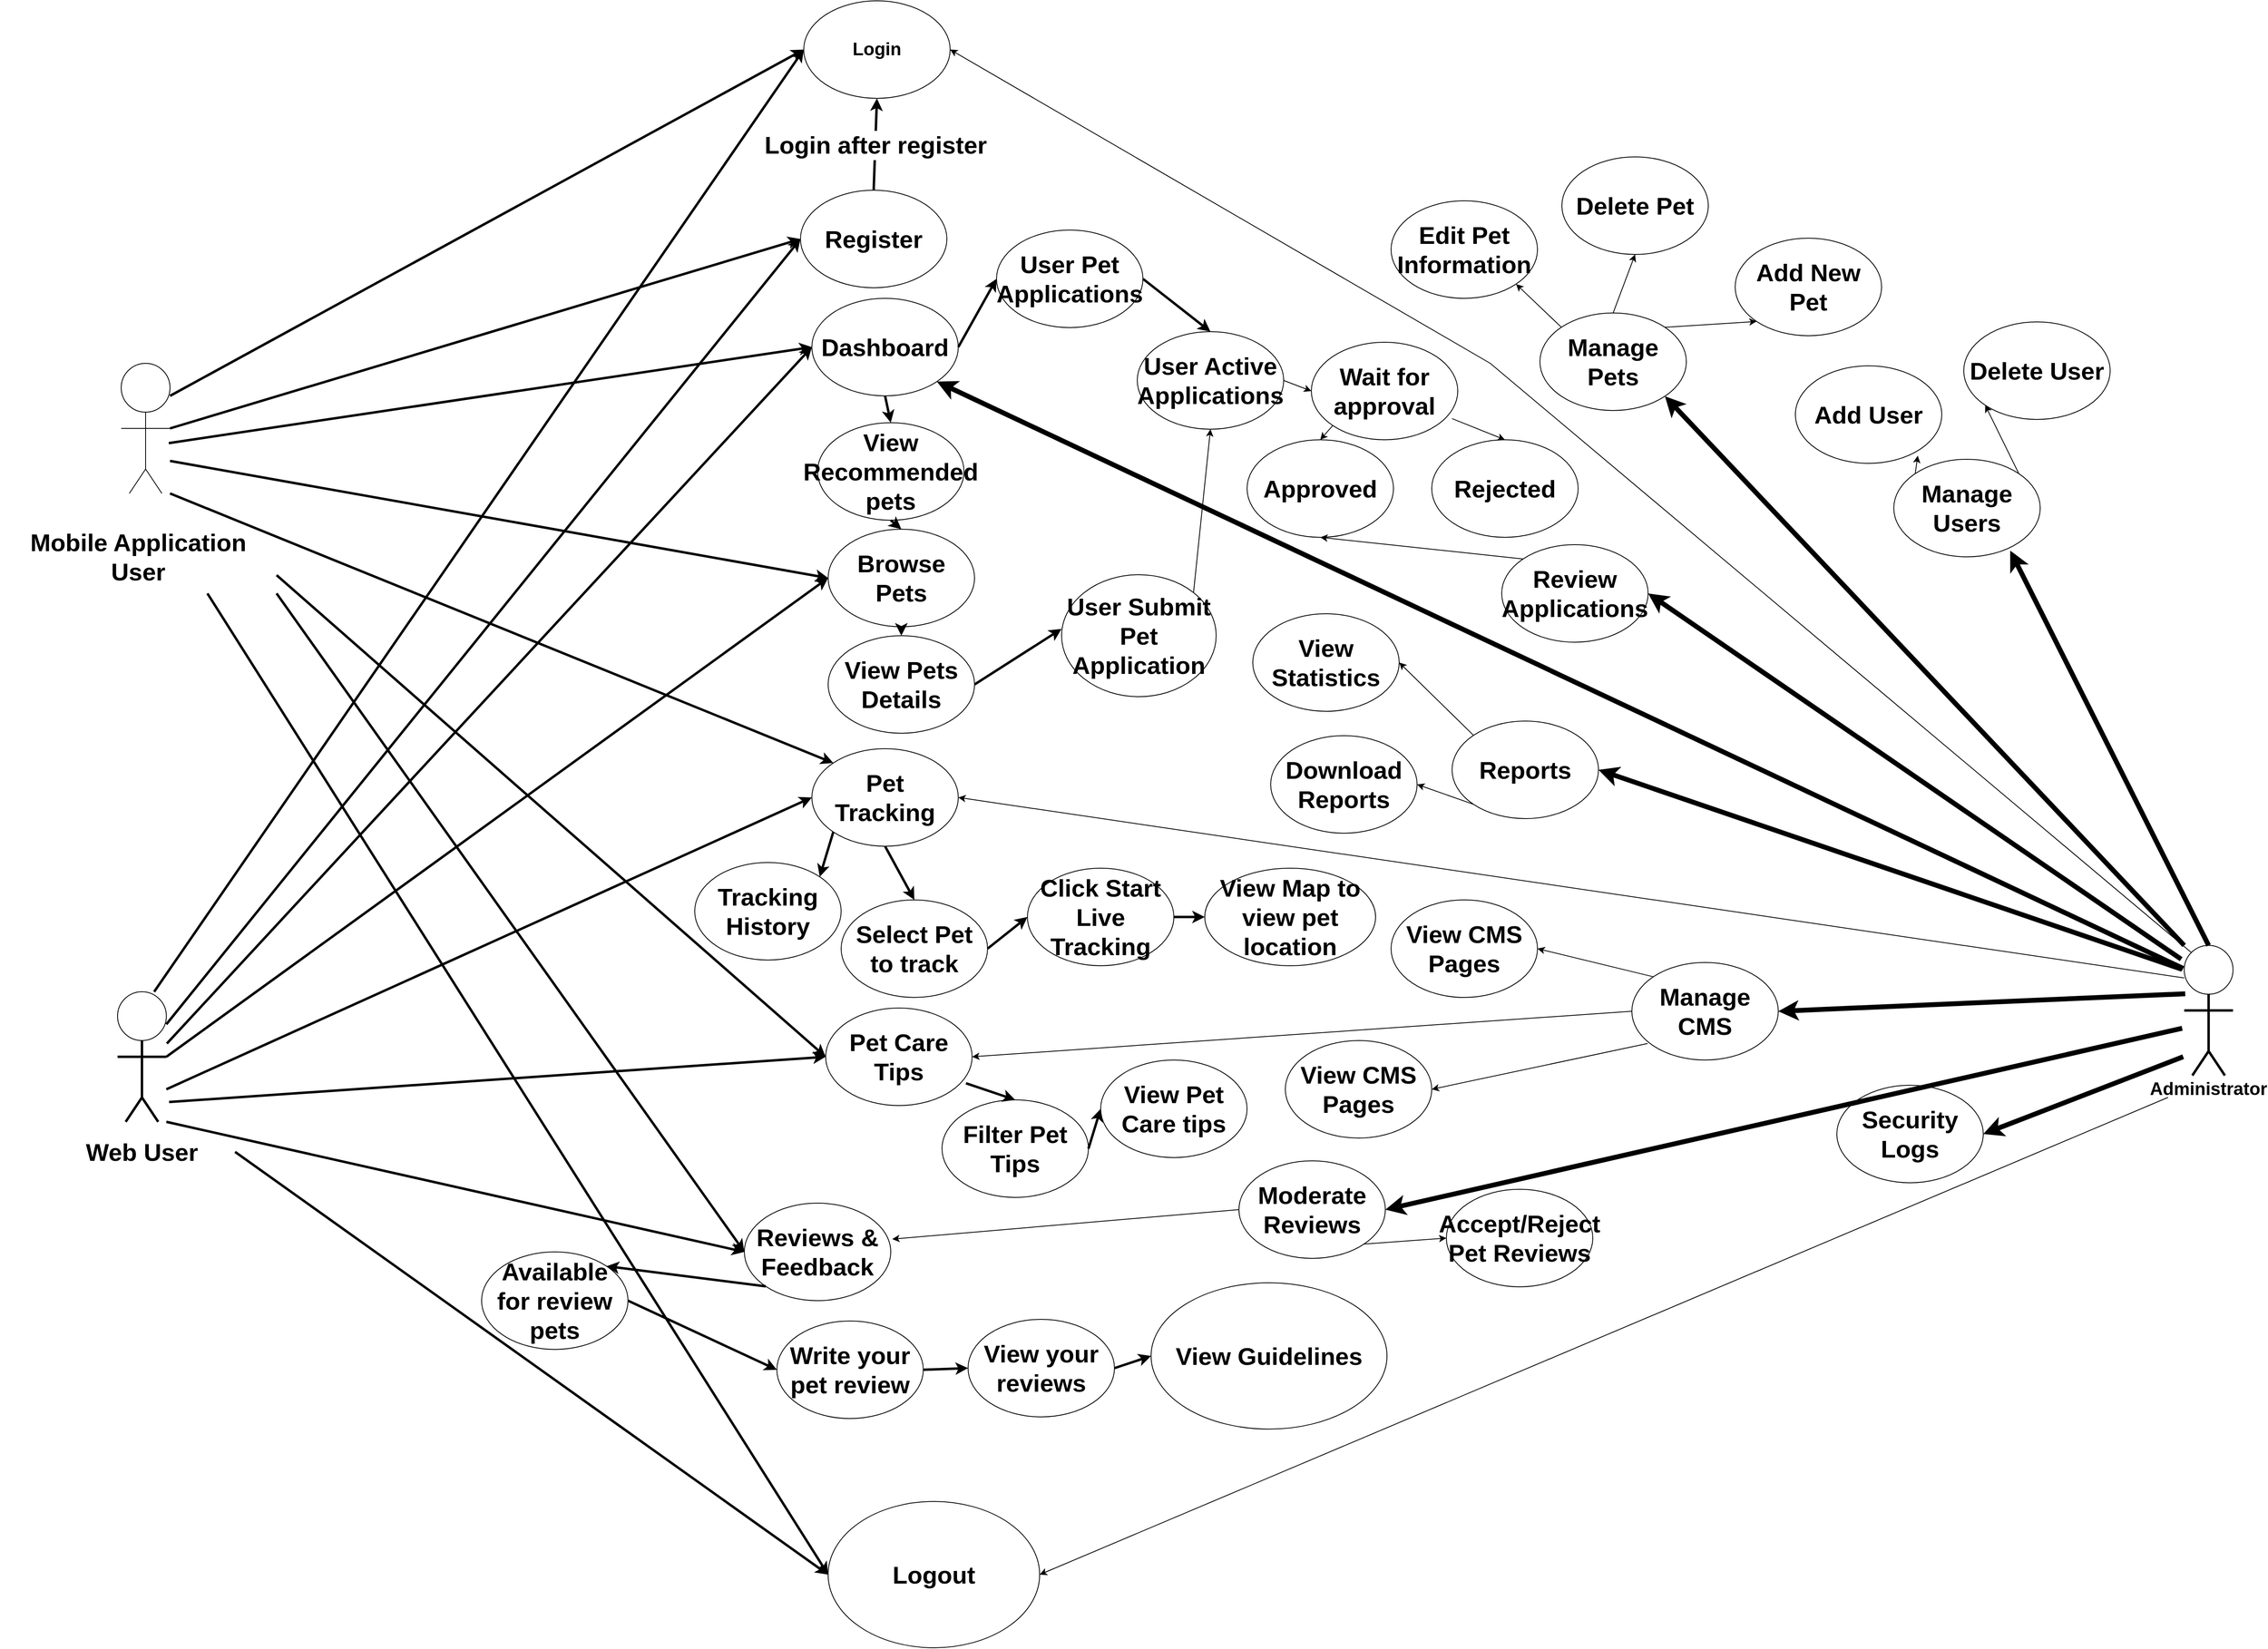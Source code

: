 <mxfile version="27.1.1">
  <diagram name="Page-1" id="dl74-cCw4bhNSkX1bsi5">
    <mxGraphModel dx="4749" dy="3057" grid="0" gridSize="10" guides="1" tooltips="1" connect="1" arrows="1" fold="1" page="0" pageScale="1" pageWidth="850" pageHeight="1100" background="light-dark(#FFFFFF,#000000)" math="0" shadow="0">
      <root>
        <mxCell id="0" />
        <mxCell id="1" parent="0" />
        <mxCell id="aArPFsjuYElb7sbuWnyS-1" value="&lt;span&gt;&lt;font style=&quot;font-size: 22px;&quot;&gt;Login&lt;/font&gt;&lt;/span&gt;" style="ellipse;whiteSpace=wrap;html=1;fontStyle=1;fontSize=22;" parent="1" vertex="1">
          <mxGeometry x="433" y="-669" width="180" height="120" as="geometry" />
        </mxCell>
        <mxCell id="aArPFsjuYElb7sbuWnyS-8" value="&lt;span&gt;&lt;font&gt;Register&lt;/font&gt;&lt;/span&gt;" style="ellipse;whiteSpace=wrap;html=1;fontStyle=1;fontSize=30;" parent="1" vertex="1">
          <mxGeometry x="429" y="-436" width="180" height="120" as="geometry" />
        </mxCell>
        <mxCell id="aArPFsjuYElb7sbuWnyS-9" value="" style="group;movable=1;resizable=1;rotatable=1;deletable=1;editable=1;locked=0;connectable=1;fontSize=30;fontStyle=1" parent="1" vertex="1" connectable="0">
          <mxGeometry x="-406" y="-223" width="60" height="160" as="geometry" />
        </mxCell>
        <mxCell id="aArPFsjuYElb7sbuWnyS-2" value="" style="ellipse;whiteSpace=wrap;html=1;aspect=fixed;fontSize=30;fontStyle=1" parent="aArPFsjuYElb7sbuWnyS-9" vertex="1">
          <mxGeometry width="60" height="60" as="geometry" />
        </mxCell>
        <mxCell id="aArPFsjuYElb7sbuWnyS-3" value="" style="endArrow=none;html=1;rounded=0;entryX=0.5;entryY=1;entryDx=0;entryDy=0;fontSize=30;fontStyle=1" parent="aArPFsjuYElb7sbuWnyS-9" target="aArPFsjuYElb7sbuWnyS-2" edge="1">
          <mxGeometry width="50" height="50" relative="1" as="geometry">
            <mxPoint x="30" y="130" as="sourcePoint" />
            <mxPoint x="90" y="110" as="targetPoint" />
          </mxGeometry>
        </mxCell>
        <mxCell id="aArPFsjuYElb7sbuWnyS-4" value="" style="endArrow=none;html=1;rounded=0;fontSize=30;fontStyle=1" parent="aArPFsjuYElb7sbuWnyS-9" edge="1">
          <mxGeometry width="50" height="50" relative="1" as="geometry">
            <mxPoint y="80" as="sourcePoint" />
            <mxPoint x="60" y="80" as="targetPoint" />
            <Array as="points">
              <mxPoint x="30" y="80" />
            </Array>
          </mxGeometry>
        </mxCell>
        <mxCell id="aArPFsjuYElb7sbuWnyS-5" value="" style="endArrow=none;html=1;rounded=0;fontSize=30;fontStyle=1" parent="aArPFsjuYElb7sbuWnyS-9" edge="1">
          <mxGeometry width="50" height="50" relative="1" as="geometry">
            <mxPoint x="10" y="160" as="sourcePoint" />
            <mxPoint x="50" y="160" as="targetPoint" />
            <Array as="points">
              <mxPoint x="30" y="130" />
            </Array>
          </mxGeometry>
        </mxCell>
        <mxCell id="aArPFsjuYElb7sbuWnyS-10" value="" style="endArrow=classic;html=1;rounded=0;entryX=0;entryY=0.5;entryDx=0;entryDy=0;strokeWidth=3;exitX=1;exitY=0.25;exitDx=0;exitDy=0;fontSize=30;fontStyle=1" parent="1" source="aArPFsjuYElb7sbuWnyS-9" target="aArPFsjuYElb7sbuWnyS-1" edge="1">
          <mxGeometry width="50" height="50" relative="1" as="geometry">
            <mxPoint x="-340" y="-50" as="sourcePoint" />
            <mxPoint x="-200" y="50" as="targetPoint" />
          </mxGeometry>
        </mxCell>
        <mxCell id="aArPFsjuYElb7sbuWnyS-11" value="" style="endArrow=classic;html=1;rounded=0;entryX=0;entryY=0.5;entryDx=0;entryDy=0;strokeWidth=3;exitX=1;exitY=0.5;exitDx=0;exitDy=0;fontSize=30;fontStyle=1" parent="1" source="aArPFsjuYElb7sbuWnyS-9" target="aArPFsjuYElb7sbuWnyS-8" edge="1">
          <mxGeometry width="50" height="50" relative="1" as="geometry">
            <mxPoint x="-330" y="-20" as="sourcePoint" />
            <mxPoint x="440" y="110" as="targetPoint" />
          </mxGeometry>
        </mxCell>
        <mxCell id="aArPFsjuYElb7sbuWnyS-12" value="&lt;span&gt;&lt;font&gt;Mobile Application User&lt;/font&gt;&lt;/span&gt;" style="text;strokeColor=none;align=center;fillColor=none;html=1;verticalAlign=middle;whiteSpace=wrap;rounded=0;fontStyle=1;fontSize=30;" parent="1" vertex="1">
          <mxGeometry x="-555" y="-30" width="340" height="90" as="geometry" />
        </mxCell>
        <mxCell id="aArPFsjuYElb7sbuWnyS-13" value="" style="endArrow=classic;html=1;rounded=0;entryX=0.5;entryY=1;entryDx=0;entryDy=0;exitX=0.5;exitY=0;exitDx=0;exitDy=0;strokeWidth=3;fontSize=30;fontStyle=1" parent="1" source="aArPFsjuYElb7sbuWnyS-8" target="aArPFsjuYElb7sbuWnyS-1" edge="1">
          <mxGeometry relative="1" as="geometry">
            <mxPoint x="350" y="-210" as="sourcePoint" />
            <mxPoint x="440" y="-50" as="targetPoint" />
          </mxGeometry>
        </mxCell>
        <mxCell id="aArPFsjuYElb7sbuWnyS-14" value="&lt;font&gt;Login after register&lt;/font&gt;" style="edgeLabel;resizable=0;html=1;;align=center;verticalAlign=middle;fontSize=30;fontStyle=1" parent="aArPFsjuYElb7sbuWnyS-13" connectable="0" vertex="1">
          <mxGeometry relative="1" as="geometry" />
        </mxCell>
        <mxCell id="aArPFsjuYElb7sbuWnyS-15" value="&lt;span&gt;&lt;font&gt;Dashboard&lt;/font&gt;&lt;/span&gt;" style="ellipse;whiteSpace=wrap;html=1;fontStyle=1;fontSize=30;" parent="1" vertex="1">
          <mxGeometry x="443" y="-303" width="180" height="120" as="geometry" />
        </mxCell>
        <mxCell id="aArPFsjuYElb7sbuWnyS-16" value="" style="endArrow=classic;html=1;rounded=0;entryX=0;entryY=0.5;entryDx=0;entryDy=0;strokeWidth=3;exitX=0.975;exitY=0.613;exitDx=0;exitDy=0;exitPerimeter=0;fontSize=30;fontStyle=1" parent="1" source="aArPFsjuYElb7sbuWnyS-9" target="aArPFsjuYElb7sbuWnyS-15" edge="1">
          <mxGeometry width="50" height="50" relative="1" as="geometry">
            <mxPoint x="-320" y="20" as="sourcePoint" />
            <mxPoint x="600" y="-10" as="targetPoint" />
          </mxGeometry>
        </mxCell>
        <mxCell id="aArPFsjuYElb7sbuWnyS-25" value="&lt;span&gt;&lt;font&gt;User Pet Applications&lt;/font&gt;&lt;/span&gt;" style="ellipse;whiteSpace=wrap;html=1;fontStyle=1;fontSize=30;" parent="1" vertex="1">
          <mxGeometry x="670" y="-387" width="180" height="120" as="geometry" />
        </mxCell>
        <mxCell id="aArPFsjuYElb7sbuWnyS-26" value="" style="endArrow=classic;html=1;rounded=0;entryX=0;entryY=0.5;entryDx=0;entryDy=0;exitX=1;exitY=0.5;exitDx=0;exitDy=0;strokeWidth=3;fontSize=30;fontStyle=1" parent="1" source="aArPFsjuYElb7sbuWnyS-15" target="aArPFsjuYElb7sbuWnyS-25" edge="1">
          <mxGeometry width="50" height="50" relative="1" as="geometry">
            <mxPoint x="460" y="280" as="sourcePoint" />
            <mxPoint x="1030" y="-80" as="targetPoint" />
          </mxGeometry>
        </mxCell>
        <mxCell id="aArPFsjuYElb7sbuWnyS-27" value="&lt;span&gt;&lt;font&gt;User Active Applications&lt;/font&gt;&lt;/span&gt;" style="ellipse;whiteSpace=wrap;html=1;fontStyle=1;fontSize=30;" parent="1" vertex="1">
          <mxGeometry x="843" y="-262" width="180" height="120" as="geometry" />
        </mxCell>
        <mxCell id="aArPFsjuYElb7sbuWnyS-28" value="" style="endArrow=classic;html=1;rounded=0;exitX=1;exitY=0.5;exitDx=0;exitDy=0;entryX=0.5;entryY=0;entryDx=0;entryDy=0;strokeWidth=3;fontSize=30;fontStyle=1" parent="1" source="aArPFsjuYElb7sbuWnyS-25" target="aArPFsjuYElb7sbuWnyS-27" edge="1">
          <mxGeometry width="50" height="50" relative="1" as="geometry">
            <mxPoint x="730" y="-40" as="sourcePoint" />
            <mxPoint x="950" y="-110" as="targetPoint" />
          </mxGeometry>
        </mxCell>
        <mxCell id="aArPFsjuYElb7sbuWnyS-29" value="&lt;span&gt;&lt;font&gt;Wait for approval&lt;/font&gt;&lt;/span&gt;" style="ellipse;whiteSpace=wrap;html=1;fontStyle=1;fontSize=30;" parent="1" vertex="1">
          <mxGeometry x="1057" y="-249" width="180" height="120" as="geometry" />
        </mxCell>
        <mxCell id="aArPFsjuYElb7sbuWnyS-31" value="&lt;span&gt;&lt;font&gt;Rejected&lt;/font&gt;&lt;/span&gt;" style="ellipse;whiteSpace=wrap;html=1;fontStyle=1;fontSize=30;" parent="1" vertex="1">
          <mxGeometry x="1205" y="-129" width="180" height="120" as="geometry" />
        </mxCell>
        <mxCell id="aArPFsjuYElb7sbuWnyS-33" value="&lt;span&gt;&lt;font&gt;Approved&lt;/font&gt;&lt;/span&gt;" style="ellipse;whiteSpace=wrap;html=1;fontStyle=1;fontSize=30;" parent="1" vertex="1">
          <mxGeometry x="978" y="-129" width="180" height="120" as="geometry" />
        </mxCell>
        <mxCell id="aArPFsjuYElb7sbuWnyS-37" value="&lt;span&gt;&lt;font&gt;View Recommended pets&lt;/font&gt;&lt;/span&gt;" style="ellipse;whiteSpace=wrap;html=1;fontStyle=1;fontSize=30;" parent="1" vertex="1">
          <mxGeometry x="450" y="-150" width="180" height="120" as="geometry" />
        </mxCell>
        <mxCell id="aArPFsjuYElb7sbuWnyS-38" value="" style="endArrow=classic;html=1;rounded=0;entryX=0.5;entryY=0;entryDx=0;entryDy=0;exitX=0.5;exitY=1;exitDx=0;exitDy=0;strokeWidth=3;fontSize=30;fontStyle=1" parent="1" source="aArPFsjuYElb7sbuWnyS-15" target="aArPFsjuYElb7sbuWnyS-37" edge="1">
          <mxGeometry width="50" height="50" relative="1" as="geometry">
            <mxPoint x="720" y="-50" as="sourcePoint" />
            <mxPoint x="820" y="-50" as="targetPoint" />
          </mxGeometry>
        </mxCell>
        <mxCell id="aArPFsjuYElb7sbuWnyS-39" value="&lt;span&gt;&lt;font&gt;Browse Pets&lt;/font&gt;&lt;/span&gt;" style="ellipse;whiteSpace=wrap;html=1;fontStyle=1;fontSize=30;" parent="1" vertex="1">
          <mxGeometry x="463" y="-19" width="180" height="120" as="geometry" />
        </mxCell>
        <mxCell id="aArPFsjuYElb7sbuWnyS-40" value="" style="endArrow=classic;html=1;rounded=0;exitX=0.5;exitY=1;exitDx=0;exitDy=0;entryX=0.5;entryY=0;entryDx=0;entryDy=0;strokeWidth=3;fontSize=30;fontStyle=1" parent="1" source="aArPFsjuYElb7sbuWnyS-37" target="aArPFsjuYElb7sbuWnyS-39" edge="1">
          <mxGeometry width="50" height="50" relative="1" as="geometry">
            <mxPoint x="590" y="-80" as="sourcePoint" />
            <mxPoint x="740" y="80" as="targetPoint" />
          </mxGeometry>
        </mxCell>
        <mxCell id="aArPFsjuYElb7sbuWnyS-41" value="&lt;span&gt;&lt;font&gt;View Pets Details&lt;/font&gt;&lt;/span&gt;" style="ellipse;whiteSpace=wrap;html=1;fontStyle=1;fontSize=30;" parent="1" vertex="1">
          <mxGeometry x="463" y="112" width="180" height="120" as="geometry" />
        </mxCell>
        <mxCell id="aArPFsjuYElb7sbuWnyS-42" value="" style="endArrow=classic;html=1;rounded=0;exitX=0.5;exitY=1;exitDx=0;exitDy=0;entryX=0.5;entryY=0;entryDx=0;entryDy=0;strokeWidth=3;fontSize=30;fontStyle=1" parent="1" source="aArPFsjuYElb7sbuWnyS-39" target="aArPFsjuYElb7sbuWnyS-41" edge="1">
          <mxGeometry width="50" height="50" relative="1" as="geometry">
            <mxPoint x="560" y="80" as="sourcePoint" />
            <mxPoint x="560" y="160" as="targetPoint" />
          </mxGeometry>
        </mxCell>
        <mxCell id="aArPFsjuYElb7sbuWnyS-43" value="&lt;span&gt;&lt;font&gt;User Submit Pet Application&lt;/font&gt;&lt;/span&gt;" style="ellipse;whiteSpace=wrap;html=1;fontStyle=1;fontSize=30;" parent="1" vertex="1">
          <mxGeometry x="750" y="37" width="190" height="150" as="geometry" />
        </mxCell>
        <mxCell id="aArPFsjuYElb7sbuWnyS-44" value="" style="endArrow=classic;html=1;rounded=0;exitX=1;exitY=0.5;exitDx=0;exitDy=0;entryX=0;entryY=0.444;entryDx=0;entryDy=0;entryPerimeter=0;strokeWidth=3;fontSize=30;fontStyle=1" parent="1" source="aArPFsjuYElb7sbuWnyS-41" target="aArPFsjuYElb7sbuWnyS-43" edge="1">
          <mxGeometry width="50" height="50" relative="1" as="geometry">
            <mxPoint x="590" y="250" as="sourcePoint" />
            <mxPoint x="680" y="330" as="targetPoint" />
          </mxGeometry>
        </mxCell>
        <mxCell id="aArPFsjuYElb7sbuWnyS-46" value="&lt;span&gt;&lt;font&gt;Pet Tracking&lt;/font&gt;&lt;/span&gt;" style="ellipse;whiteSpace=wrap;html=1;fontStyle=1;fontSize=30;" parent="1" vertex="1">
          <mxGeometry x="443" y="251" width="180" height="120" as="geometry" />
        </mxCell>
        <mxCell id="aArPFsjuYElb7sbuWnyS-47" value="&lt;span&gt;&lt;font&gt;Select Pet to track&lt;/font&gt;&lt;/span&gt;" style="ellipse;whiteSpace=wrap;html=1;fontStyle=1;fontSize=30;" parent="1" vertex="1">
          <mxGeometry x="479" y="437" width="180" height="120" as="geometry" />
        </mxCell>
        <mxCell id="aArPFsjuYElb7sbuWnyS-48" value="&lt;span&gt;&lt;font&gt;Click Start Live Tracking&lt;/font&gt;&lt;/span&gt;" style="ellipse;whiteSpace=wrap;html=1;fontStyle=1;fontSize=30;" parent="1" vertex="1">
          <mxGeometry x="708" y="398" width="180" height="120" as="geometry" />
        </mxCell>
        <mxCell id="aArPFsjuYElb7sbuWnyS-49" value="&lt;span&gt;&lt;font&gt;View Map to view pet location&lt;/font&gt;&lt;/span&gt;" style="ellipse;whiteSpace=wrap;html=1;fontStyle=1;fontSize=30;" parent="1" vertex="1">
          <mxGeometry x="926" y="398" width="210" height="120" as="geometry" />
        </mxCell>
        <mxCell id="aArPFsjuYElb7sbuWnyS-50" value="&lt;span&gt;&lt;font&gt;Tracking History&lt;/font&gt;&lt;/span&gt;" style="ellipse;whiteSpace=wrap;html=1;fontStyle=1;fontSize=30;" parent="1" vertex="1">
          <mxGeometry x="299" y="391" width="180" height="120" as="geometry" />
        </mxCell>
        <mxCell id="aArPFsjuYElb7sbuWnyS-51" value="" style="endArrow=classic;html=1;rounded=0;exitX=0.5;exitY=1;exitDx=0;exitDy=0;entryX=0.5;entryY=0;entryDx=0;entryDy=0;strokeWidth=3;fontSize=30;fontStyle=1" parent="1" source="aArPFsjuYElb7sbuWnyS-46" target="aArPFsjuYElb7sbuWnyS-47" edge="1">
          <mxGeometry width="50" height="50" relative="1" as="geometry">
            <mxPoint x="640" y="176" as="sourcePoint" />
            <mxPoint x="708" y="170" as="targetPoint" />
          </mxGeometry>
        </mxCell>
        <mxCell id="aArPFsjuYElb7sbuWnyS-52" value="" style="endArrow=classic;html=1;rounded=0;exitX=1;exitY=0.5;exitDx=0;exitDy=0;entryX=0;entryY=0.5;entryDx=0;entryDy=0;strokeWidth=3;fontSize=30;fontStyle=1" parent="1" source="aArPFsjuYElb7sbuWnyS-47" target="aArPFsjuYElb7sbuWnyS-48" edge="1">
          <mxGeometry width="50" height="50" relative="1" as="geometry">
            <mxPoint x="630" y="300" as="sourcePoint" />
            <mxPoint x="690" y="300" as="targetPoint" />
          </mxGeometry>
        </mxCell>
        <mxCell id="aArPFsjuYElb7sbuWnyS-53" value="" style="endArrow=classic;html=1;rounded=0;exitX=1;exitY=0.5;exitDx=0;exitDy=0;entryX=0;entryY=0.5;entryDx=0;entryDy=0;strokeWidth=3;fontSize=30;fontStyle=1" parent="1" source="aArPFsjuYElb7sbuWnyS-48" target="aArPFsjuYElb7sbuWnyS-49" edge="1">
          <mxGeometry width="50" height="50" relative="1" as="geometry">
            <mxPoint x="830" y="320" as="sourcePoint" />
            <mxPoint x="880" y="320" as="targetPoint" />
          </mxGeometry>
        </mxCell>
        <mxCell id="aArPFsjuYElb7sbuWnyS-54" value="" style="endArrow=classic;html=1;rounded=0;exitX=0;exitY=1;exitDx=0;exitDy=0;entryX=1;entryY=0;entryDx=0;entryDy=0;strokeWidth=3;fontSize=30;fontStyle=1" parent="1" source="aArPFsjuYElb7sbuWnyS-46" target="aArPFsjuYElb7sbuWnyS-50" edge="1">
          <mxGeometry width="50" height="50" relative="1" as="geometry">
            <mxPoint x="610" y="290" as="sourcePoint" />
            <mxPoint x="670" y="290" as="targetPoint" />
          </mxGeometry>
        </mxCell>
        <mxCell id="aArPFsjuYElb7sbuWnyS-55" value="&lt;span&gt;&lt;font&gt;Pet Care Tips&lt;/font&gt;&lt;/span&gt;" style="ellipse;whiteSpace=wrap;html=1;fontStyle=1;fontSize=30;" parent="1" vertex="1">
          <mxGeometry x="460" y="570" width="180" height="120" as="geometry" />
        </mxCell>
        <mxCell id="aArPFsjuYElb7sbuWnyS-56" value="&lt;span&gt;&lt;font&gt;Filter Pet Tips&lt;/font&gt;&lt;/span&gt;" style="ellipse;whiteSpace=wrap;html=1;fontStyle=1;fontSize=30;" parent="1" vertex="1">
          <mxGeometry x="603" y="683" width="180" height="120" as="geometry" />
        </mxCell>
        <mxCell id="aArPFsjuYElb7sbuWnyS-57" value="" style="endArrow=classic;html=1;rounded=0;entryX=0.5;entryY=0;entryDx=0;entryDy=0;exitX=0.958;exitY=0.771;exitDx=0;exitDy=0;strokeWidth=3;fontSize=30;fontStyle=1;exitPerimeter=0;" parent="1" source="aArPFsjuYElb7sbuWnyS-55" target="aArPFsjuYElb7sbuWnyS-56" edge="1">
          <mxGeometry width="50" height="50" relative="1" as="geometry">
            <mxPoint x="590" y="470" as="sourcePoint" />
            <mxPoint x="706" y="394" as="targetPoint" />
          </mxGeometry>
        </mxCell>
        <mxCell id="aArPFsjuYElb7sbuWnyS-58" value="&lt;span&gt;&lt;font&gt;View Pet Care tips&lt;/font&gt;&lt;/span&gt;" style="ellipse;whiteSpace=wrap;html=1;fontStyle=1;fontSize=30;" parent="1" vertex="1">
          <mxGeometry x="798" y="634" width="180" height="120" as="geometry" />
        </mxCell>
        <mxCell id="aArPFsjuYElb7sbuWnyS-60" value="" style="endArrow=classic;html=1;rounded=0;entryX=0;entryY=0.5;entryDx=0;entryDy=0;exitX=1;exitY=0.5;exitDx=0;exitDy=0;strokeWidth=3;fontSize=30;fontStyle=1" parent="1" source="aArPFsjuYElb7sbuWnyS-56" target="aArPFsjuYElb7sbuWnyS-58" edge="1">
          <mxGeometry width="50" height="50" relative="1" as="geometry">
            <mxPoint x="650" y="590" as="sourcePoint" />
            <mxPoint x="690" y="590" as="targetPoint" />
          </mxGeometry>
        </mxCell>
        <mxCell id="aArPFsjuYElb7sbuWnyS-61" value="&lt;span&gt;&lt;font&gt;Reviews &amp;amp; Feedback&lt;/font&gt;&lt;/span&gt;" style="ellipse;whiteSpace=wrap;html=1;fontStyle=1;fontSize=30;" parent="1" vertex="1">
          <mxGeometry x="360" y="810" width="180" height="120" as="geometry" />
        </mxCell>
        <mxCell id="aArPFsjuYElb7sbuWnyS-62" value="&lt;span&gt;&lt;font&gt;Available for review pets&lt;/font&gt;&lt;/span&gt;" style="ellipse;whiteSpace=wrap;html=1;fontStyle=1;fontSize=30;" parent="1" vertex="1">
          <mxGeometry x="37" y="870" width="180" height="120" as="geometry" />
        </mxCell>
        <mxCell id="aArPFsjuYElb7sbuWnyS-63" value="&lt;span&gt;&lt;font&gt;Write your pet review&lt;/font&gt;&lt;/span&gt;" style="ellipse;whiteSpace=wrap;html=1;fontStyle=1;fontSize=30;" parent="1" vertex="1">
          <mxGeometry x="400" y="955" width="180" height="120" as="geometry" />
        </mxCell>
        <mxCell id="aArPFsjuYElb7sbuWnyS-64" value="&lt;span&gt;&lt;font&gt;View your reviews&lt;/font&gt;&lt;/span&gt;" style="ellipse;whiteSpace=wrap;html=1;fontStyle=1;fontSize=30;" parent="1" vertex="1">
          <mxGeometry x="635" y="953" width="180" height="120" as="geometry" />
        </mxCell>
        <mxCell id="aArPFsjuYElb7sbuWnyS-65" value="&lt;span&gt;&lt;font&gt;View Guidelines&lt;/font&gt;&lt;/span&gt;" style="ellipse;whiteSpace=wrap;html=1;fontStyle=1;fontSize=30;" parent="1" vertex="1">
          <mxGeometry x="860" y="908" width="290" height="180" as="geometry" />
        </mxCell>
        <mxCell id="aArPFsjuYElb7sbuWnyS-66" value="&lt;span&gt;&lt;font&gt;Logout&lt;/font&gt;&lt;/span&gt;" style="ellipse;whiteSpace=wrap;html=1;fontStyle=1;fontSize=30;" parent="1" vertex="1">
          <mxGeometry x="463" y="1177" width="260" height="180" as="geometry" />
        </mxCell>
        <mxCell id="aArPFsjuYElb7sbuWnyS-68" value="" style="endArrow=classic;html=1;rounded=0;entryX=1;entryY=0;entryDx=0;entryDy=0;exitX=0;exitY=1;exitDx=0;exitDy=0;strokeWidth=3;fontSize=30;fontStyle=1" parent="1" source="aArPFsjuYElb7sbuWnyS-61" target="aArPFsjuYElb7sbuWnyS-62" edge="1">
          <mxGeometry width="50" height="50" relative="1" as="geometry">
            <mxPoint x="640" y="610" as="sourcePoint" />
            <mxPoint x="700" y="610" as="targetPoint" />
          </mxGeometry>
        </mxCell>
        <mxCell id="aArPFsjuYElb7sbuWnyS-69" value="" style="endArrow=classic;html=1;rounded=0;entryX=0;entryY=0.5;entryDx=0;entryDy=0;exitX=1;exitY=0.5;exitDx=0;exitDy=0;strokeWidth=3;fontSize=30;fontStyle=1" parent="1" source="aArPFsjuYElb7sbuWnyS-62" target="aArPFsjuYElb7sbuWnyS-63" edge="1">
          <mxGeometry width="50" height="50" relative="1" as="geometry">
            <mxPoint x="630" y="720" as="sourcePoint" />
            <mxPoint x="690" y="720" as="targetPoint" />
          </mxGeometry>
        </mxCell>
        <mxCell id="aArPFsjuYElb7sbuWnyS-70" value="" style="endArrow=classic;html=1;rounded=0;entryX=0;entryY=0.5;entryDx=0;entryDy=0;exitX=1;exitY=0.5;exitDx=0;exitDy=0;strokeWidth=3;fontSize=30;fontStyle=1" parent="1" source="aArPFsjuYElb7sbuWnyS-63" target="aArPFsjuYElb7sbuWnyS-64" edge="1">
          <mxGeometry width="50" height="50" relative="1" as="geometry">
            <mxPoint x="790" y="690" as="sourcePoint" />
            <mxPoint x="830" y="690" as="targetPoint" />
          </mxGeometry>
        </mxCell>
        <mxCell id="aArPFsjuYElb7sbuWnyS-72" value="" style="endArrow=classic;html=1;rounded=0;entryX=0;entryY=0.5;entryDx=0;entryDy=0;exitX=1;exitY=0.5;exitDx=0;exitDy=0;strokeWidth=3;fontSize=30;fontStyle=1" parent="1" source="aArPFsjuYElb7sbuWnyS-64" target="aArPFsjuYElb7sbuWnyS-65" edge="1">
          <mxGeometry width="50" height="50" relative="1" as="geometry">
            <mxPoint x="960" y="720" as="sourcePoint" />
            <mxPoint x="1000" y="720" as="targetPoint" />
          </mxGeometry>
        </mxCell>
        <mxCell id="aArPFsjuYElb7sbuWnyS-73" value="" style="endArrow=classic;html=1;rounded=0;entryX=0;entryY=0.5;entryDx=0;entryDy=0;strokeWidth=3;exitX=1;exitY=0.75;exitDx=0;exitDy=0;fontSize=30;fontStyle=1" parent="1" source="aArPFsjuYElb7sbuWnyS-9" target="aArPFsjuYElb7sbuWnyS-39" edge="1">
          <mxGeometry width="50" height="50" relative="1" as="geometry">
            <mxPoint x="-320" y="60" as="sourcePoint" />
            <mxPoint x="710" y="200" as="targetPoint" />
          </mxGeometry>
        </mxCell>
        <mxCell id="aArPFsjuYElb7sbuWnyS-74" value="" style="endArrow=classic;html=1;rounded=0;strokeWidth=3;exitX=1;exitY=1;exitDx=0;exitDy=0;fontSize=30;fontStyle=1;entryX=0;entryY=0;entryDx=0;entryDy=0;" parent="1" source="aArPFsjuYElb7sbuWnyS-9" edge="1" target="aArPFsjuYElb7sbuWnyS-46">
          <mxGeometry width="50" height="50" relative="1" as="geometry">
            <mxPoint x="-290" y="100" as="sourcePoint" />
            <mxPoint x="450" y="280" as="targetPoint" />
          </mxGeometry>
        </mxCell>
        <mxCell id="aArPFsjuYElb7sbuWnyS-75" value="" style="endArrow=classic;html=1;rounded=0;entryX=0;entryY=0.5;entryDx=0;entryDy=0;exitX=1;exitY=0.75;exitDx=0;exitDy=0;strokeWidth=3;fontSize=30;fontStyle=1" parent="1" source="aArPFsjuYElb7sbuWnyS-12" target="aArPFsjuYElb7sbuWnyS-55" edge="1">
          <mxGeometry width="50" height="50" relative="1" as="geometry">
            <mxPoint x="-110" y="290" as="sourcePoint" />
            <mxPoint x="800" y="370" as="targetPoint" />
          </mxGeometry>
        </mxCell>
        <mxCell id="aArPFsjuYElb7sbuWnyS-76" value="" style="endArrow=classic;html=1;rounded=0;entryX=0;entryY=0.5;entryDx=0;entryDy=0;exitX=1;exitY=1;exitDx=0;exitDy=0;strokeWidth=3;fontSize=30;fontStyle=1" parent="1" source="aArPFsjuYElb7sbuWnyS-12" target="aArPFsjuYElb7sbuWnyS-61" edge="1">
          <mxGeometry width="50" height="50" relative="1" as="geometry">
            <mxPoint x="-70" y="380" as="sourcePoint" />
            <mxPoint x="650" y="640" as="targetPoint" />
          </mxGeometry>
        </mxCell>
        <mxCell id="aArPFsjuYElb7sbuWnyS-77" value="" style="endArrow=classic;html=1;rounded=0;entryX=0;entryY=0.5;entryDx=0;entryDy=0;exitX=0.75;exitY=1;exitDx=0;exitDy=0;strokeWidth=3;fontSize=30;fontStyle=1" parent="1" source="aArPFsjuYElb7sbuWnyS-12" target="aArPFsjuYElb7sbuWnyS-66" edge="1">
          <mxGeometry width="50" height="50" relative="1" as="geometry">
            <mxPoint x="-80" y="410" as="sourcePoint" />
            <mxPoint x="860" y="940" as="targetPoint" />
          </mxGeometry>
        </mxCell>
        <mxCell id="aArPFsjuYElb7sbuWnyS-79" value="&lt;span&gt;&lt;font&gt;Web User&lt;/font&gt;&lt;/span&gt;" style="text;strokeColor=none;align=center;fillColor=none;html=1;verticalAlign=middle;whiteSpace=wrap;rounded=0;fontStyle=1;fontSize=30;" parent="1" vertex="1">
          <mxGeometry x="-495" y="727" width="229" height="40" as="geometry" />
        </mxCell>
        <mxCell id="aArPFsjuYElb7sbuWnyS-83" value="" style="group;movable=1;resizable=1;rotatable=1;deletable=1;editable=1;locked=0;connectable=1;fontSize=30;fontStyle=1" parent="1" vertex="1" connectable="0">
          <mxGeometry x="-410.5" y="550" width="60" height="160" as="geometry" />
        </mxCell>
        <mxCell id="aArPFsjuYElb7sbuWnyS-84" value="" style="ellipse;whiteSpace=wrap;html=1;aspect=fixed;fontSize=30;fontStyle=1" parent="aArPFsjuYElb7sbuWnyS-83" vertex="1">
          <mxGeometry width="60" height="60" as="geometry" />
        </mxCell>
        <mxCell id="aArPFsjuYElb7sbuWnyS-85" value="" style="endArrow=none;html=1;rounded=0;entryX=0.5;entryY=1;entryDx=0;entryDy=0;strokeWidth=3;fontSize=30;fontStyle=1" parent="aArPFsjuYElb7sbuWnyS-83" target="aArPFsjuYElb7sbuWnyS-84" edge="1">
          <mxGeometry width="50" height="50" relative="1" as="geometry">
            <mxPoint x="30" y="130" as="sourcePoint" />
            <mxPoint x="90" y="110" as="targetPoint" />
          </mxGeometry>
        </mxCell>
        <mxCell id="aArPFsjuYElb7sbuWnyS-86" value="" style="endArrow=none;html=1;rounded=0;strokeWidth=3;fontSize=30;fontStyle=1" parent="aArPFsjuYElb7sbuWnyS-83" edge="1">
          <mxGeometry width="50" height="50" relative="1" as="geometry">
            <mxPoint y="80" as="sourcePoint" />
            <mxPoint x="60" y="80" as="targetPoint" />
            <Array as="points">
              <mxPoint x="30" y="80" />
            </Array>
          </mxGeometry>
        </mxCell>
        <mxCell id="aArPFsjuYElb7sbuWnyS-87" value="" style="endArrow=none;html=1;rounded=0;strokeWidth=3;fontSize=30;fontStyle=1" parent="aArPFsjuYElb7sbuWnyS-83" edge="1">
          <mxGeometry width="50" height="50" relative="1" as="geometry">
            <mxPoint x="10" y="160" as="sourcePoint" />
            <mxPoint x="50" y="160" as="targetPoint" />
            <Array as="points">
              <mxPoint x="30" y="130" />
            </Array>
          </mxGeometry>
        </mxCell>
        <mxCell id="aArPFsjuYElb7sbuWnyS-88" value="" style="endArrow=classic;html=1;rounded=0;entryX=0;entryY=0.5;entryDx=0;entryDy=0;exitX=1;exitY=0.5;exitDx=0;exitDy=0;strokeWidth=3;fontSize=30;fontStyle=1" parent="1" source="aArPFsjuYElb7sbuWnyS-79" target="aArPFsjuYElb7sbuWnyS-66" edge="1">
          <mxGeometry width="50" height="50" relative="1" as="geometry">
            <mxPoint x="-260" y="710" as="sourcePoint" />
            <mxPoint x="420" y="910" as="targetPoint" />
          </mxGeometry>
        </mxCell>
        <mxCell id="aArPFsjuYElb7sbuWnyS-89" value="" style="endArrow=classic;html=1;rounded=0;exitX=1;exitY=1;exitDx=0;exitDy=0;entryX=0;entryY=0.5;entryDx=0;entryDy=0;strokeWidth=3;fontSize=30;fontStyle=1" parent="1" source="aArPFsjuYElb7sbuWnyS-83" target="aArPFsjuYElb7sbuWnyS-61" edge="1">
          <mxGeometry width="50" height="50" relative="1" as="geometry">
            <mxPoint x="80" y="820" as="sourcePoint" />
            <mxPoint x="450" y="690" as="targetPoint" />
          </mxGeometry>
        </mxCell>
        <mxCell id="aArPFsjuYElb7sbuWnyS-90" value="" style="endArrow=classic;html=1;rounded=0;entryX=0;entryY=0.5;entryDx=0;entryDy=0;exitX=1.056;exitY=0.848;exitDx=0;exitDy=0;exitPerimeter=0;strokeWidth=3;fontSize=30;fontStyle=1" parent="1" source="aArPFsjuYElb7sbuWnyS-83" target="aArPFsjuYElb7sbuWnyS-55" edge="1">
          <mxGeometry width="50" height="50" relative="1" as="geometry">
            <mxPoint x="440" y="810" as="sourcePoint" />
            <mxPoint x="1215" y="990" as="targetPoint" />
          </mxGeometry>
        </mxCell>
        <mxCell id="aArPFsjuYElb7sbuWnyS-91" value="" style="endArrow=classic;html=1;rounded=0;entryX=0;entryY=0.5;entryDx=0;entryDy=0;exitX=1;exitY=0.75;exitDx=0;exitDy=0;strokeWidth=3;fontSize=30;fontStyle=1" parent="1" source="aArPFsjuYElb7sbuWnyS-83" target="aArPFsjuYElb7sbuWnyS-46" edge="1">
          <mxGeometry width="50" height="50" relative="1" as="geometry">
            <mxPoint x="210" y="776" as="sourcePoint" />
            <mxPoint x="992" y="630" as="targetPoint" />
          </mxGeometry>
        </mxCell>
        <mxCell id="aArPFsjuYElb7sbuWnyS-92" value="" style="endArrow=classic;html=1;rounded=0;entryX=0;entryY=0.5;entryDx=0;entryDy=0;exitX=1;exitY=0.5;exitDx=0;exitDy=0;strokeWidth=3;fontSize=30;fontStyle=1" parent="1" source="aArPFsjuYElb7sbuWnyS-83" target="aArPFsjuYElb7sbuWnyS-39" edge="1">
          <mxGeometry width="50" height="50" relative="1" as="geometry">
            <mxPoint x="330" y="720" as="sourcePoint" />
            <mxPoint x="1125" y="350" as="targetPoint" />
          </mxGeometry>
        </mxCell>
        <mxCell id="aArPFsjuYElb7sbuWnyS-93" value="" style="endArrow=classic;html=1;rounded=0;entryX=0;entryY=0.5;entryDx=0;entryDy=0;exitX=1.011;exitY=0.398;exitDx=0;exitDy=0;exitPerimeter=0;strokeWidth=3;fontSize=30;fontStyle=1" parent="1" source="aArPFsjuYElb7sbuWnyS-83" target="aArPFsjuYElb7sbuWnyS-15" edge="1">
          <mxGeometry width="50" height="50" relative="1" as="geometry">
            <mxPoint x="30" y="870" as="sourcePoint" />
            <mxPoint x="825" y="410" as="targetPoint" />
          </mxGeometry>
        </mxCell>
        <mxCell id="aArPFsjuYElb7sbuWnyS-94" value="" style="endArrow=classic;html=1;rounded=0;entryX=0;entryY=0.5;entryDx=0;entryDy=0;exitX=1;exitY=0.25;exitDx=0;exitDy=0;strokeWidth=3;fontSize=30;fontStyle=1" parent="1" source="aArPFsjuYElb7sbuWnyS-83" target="aArPFsjuYElb7sbuWnyS-8" edge="1">
          <mxGeometry width="50" height="50" relative="1" as="geometry">
            <mxPoint x="370" y="894" as="sourcePoint" />
            <mxPoint x="1164" y="110" as="targetPoint" />
          </mxGeometry>
        </mxCell>
        <mxCell id="aArPFsjuYElb7sbuWnyS-95" value="" style="endArrow=classic;html=1;rounded=0;entryX=0;entryY=0.5;entryDx=0;entryDy=0;exitX=0.75;exitY=0;exitDx=0;exitDy=0;strokeWidth=3;fontSize=30;fontStyle=1" parent="1" source="aArPFsjuYElb7sbuWnyS-83" target="aArPFsjuYElb7sbuWnyS-1" edge="1">
          <mxGeometry width="50" height="50" relative="1" as="geometry">
            <mxPoint x="-795" y="360" as="sourcePoint" />
            <mxPoint y="-560" as="targetPoint" />
          </mxGeometry>
        </mxCell>
        <mxCell id="aArPFsjuYElb7sbuWnyS-96" value="&lt;span&gt;&lt;font style=&quot;font-size: 22px;&quot;&gt;Administrator&lt;/font&gt;&lt;/span&gt;" style="text;strokeColor=none;align=center;fillColor=none;html=1;verticalAlign=middle;whiteSpace=wrap;rounded=0;fontStyle=1;fontSize=22;" parent="1" vertex="1">
          <mxGeometry x="2110" y="650" width="100" height="40" as="geometry" />
        </mxCell>
        <mxCell id="aArPFsjuYElb7sbuWnyS-97" value="" style="group;movable=1;resizable=1;rotatable=1;deletable=1;editable=1;locked=0;connectable=1;fontStyle=1" parent="1" vertex="1" connectable="0">
          <mxGeometry x="2130" y="493" width="60" height="160" as="geometry" />
        </mxCell>
        <mxCell id="aArPFsjuYElb7sbuWnyS-98" value="" style="ellipse;whiteSpace=wrap;html=1;aspect=fixed;fontStyle=1" parent="aArPFsjuYElb7sbuWnyS-97" vertex="1">
          <mxGeometry width="60" height="60" as="geometry" />
        </mxCell>
        <mxCell id="aArPFsjuYElb7sbuWnyS-99" value="" style="endArrow=none;html=1;rounded=0;entryX=0.5;entryY=1;entryDx=0;entryDy=0;strokeWidth=3;fontStyle=1" parent="aArPFsjuYElb7sbuWnyS-97" target="aArPFsjuYElb7sbuWnyS-98" edge="1">
          <mxGeometry width="50" height="50" relative="1" as="geometry">
            <mxPoint x="30" y="130" as="sourcePoint" />
            <mxPoint x="90" y="110" as="targetPoint" />
          </mxGeometry>
        </mxCell>
        <mxCell id="aArPFsjuYElb7sbuWnyS-100" value="" style="endArrow=none;html=1;rounded=0;strokeWidth=3;fontStyle=1" parent="aArPFsjuYElb7sbuWnyS-97" edge="1">
          <mxGeometry width="50" height="50" relative="1" as="geometry">
            <mxPoint y="80" as="sourcePoint" />
            <mxPoint x="60" y="80" as="targetPoint" />
            <Array as="points">
              <mxPoint x="30" y="80" />
            </Array>
          </mxGeometry>
        </mxCell>
        <mxCell id="aArPFsjuYElb7sbuWnyS-101" value="" style="endArrow=none;html=1;rounded=0;strokeWidth=3;fontStyle=1" parent="aArPFsjuYElb7sbuWnyS-97" edge="1">
          <mxGeometry width="50" height="50" relative="1" as="geometry">
            <mxPoint x="10" y="160" as="sourcePoint" />
            <mxPoint x="50" y="160" as="targetPoint" />
            <Array as="points">
              <mxPoint x="30" y="130" />
            </Array>
          </mxGeometry>
        </mxCell>
        <mxCell id="aArPFsjuYElb7sbuWnyS-103" value="&lt;span&gt;&lt;font&gt;Manage Users&lt;/font&gt;&lt;/span&gt;" style="ellipse;whiteSpace=wrap;html=1;fontStyle=1;fontSize=30;" parent="1" vertex="1">
          <mxGeometry x="1773" y="-105" width="180" height="120" as="geometry" />
        </mxCell>
        <mxCell id="aArPFsjuYElb7sbuWnyS-104" value="&lt;span&gt;&lt;font&gt;Manage Pets&lt;/font&gt;&lt;/span&gt;" style="ellipse;whiteSpace=wrap;html=1;fontStyle=1;fontSize=30;" parent="1" vertex="1">
          <mxGeometry x="1338" y="-285" width="180" height="120" as="geometry" />
        </mxCell>
        <mxCell id="aArPFsjuYElb7sbuWnyS-105" value="&lt;span&gt;&lt;font&gt;Review Applications&lt;/font&gt;&lt;/span&gt;" style="ellipse;whiteSpace=wrap;html=1;fontStyle=1;fontSize=30;" parent="1" vertex="1">
          <mxGeometry x="1291" width="180" height="120" as="geometry" />
        </mxCell>
        <mxCell id="aArPFsjuYElb7sbuWnyS-106" value="&lt;span&gt;&lt;font&gt;Moderate Reviews&lt;/font&gt;&lt;/span&gt;" style="ellipse;whiteSpace=wrap;html=1;fontStyle=1;fontSize=30;" parent="1" vertex="1">
          <mxGeometry x="968" y="758" width="180" height="120" as="geometry" />
        </mxCell>
        <mxCell id="aArPFsjuYElb7sbuWnyS-107" value="&lt;span&gt;&lt;font&gt;Manage CMS&lt;/font&gt;&lt;/span&gt;" style="ellipse;whiteSpace=wrap;html=1;fontStyle=1;fontSize=30;" parent="1" vertex="1">
          <mxGeometry x="1451" y="514" width="180" height="120" as="geometry" />
        </mxCell>
        <mxCell id="aArPFsjuYElb7sbuWnyS-108" value="&lt;span&gt;&lt;font&gt;Reports&lt;/font&gt;&lt;/span&gt;" style="ellipse;whiteSpace=wrap;html=1;fontStyle=1;fontSize=30;" parent="1" vertex="1">
          <mxGeometry x="1230" y="217" width="180" height="120" as="geometry" />
        </mxCell>
        <mxCell id="aArPFsjuYElb7sbuWnyS-109" value="&lt;span&gt;&lt;font&gt;Security Logs&lt;/font&gt;&lt;/span&gt;" style="ellipse;whiteSpace=wrap;html=1;fontStyle=1;fontSize=30;" parent="1" vertex="1">
          <mxGeometry x="1703" y="665" width="180" height="120" as="geometry" />
        </mxCell>
        <mxCell id="aArPFsjuYElb7sbuWnyS-110" value="&lt;span&gt;Accept/Reject Pet Reviews&lt;/span&gt;" style="ellipse;whiteSpace=wrap;html=1;fontSize=30;fontStyle=1" parent="1" vertex="1">
          <mxGeometry x="1223" y="793" width="180" height="120" as="geometry" />
        </mxCell>
        <mxCell id="aArPFsjuYElb7sbuWnyS-111" value="" style="endArrow=classic;html=1;rounded=0;exitX=1;exitY=1;exitDx=0;exitDy=0;entryX=0;entryY=0.5;entryDx=0;entryDy=0;fontSize=30;fontStyle=1" parent="1" source="aArPFsjuYElb7sbuWnyS-106" target="aArPFsjuYElb7sbuWnyS-110" edge="1">
          <mxGeometry width="50" height="50" relative="1" as="geometry">
            <mxPoint x="635" y="840" as="sourcePoint" />
            <mxPoint x="685" y="790" as="targetPoint" />
          </mxGeometry>
        </mxCell>
        <mxCell id="aArPFsjuYElb7sbuWnyS-112" value="&lt;span&gt;View CMS Pages&lt;/span&gt;" style="ellipse;whiteSpace=wrap;html=1;fontSize=30;fontStyle=1" parent="1" vertex="1">
          <mxGeometry x="1025" y="610" width="180" height="120" as="geometry" />
        </mxCell>
        <mxCell id="aArPFsjuYElb7sbuWnyS-113" value="&lt;span&gt;View CMS Pages&lt;/span&gt;" style="ellipse;whiteSpace=wrap;html=1;fontSize=30;fontStyle=1" parent="1" vertex="1">
          <mxGeometry x="1155" y="437" width="180" height="120" as="geometry" />
        </mxCell>
        <mxCell id="aArPFsjuYElb7sbuWnyS-114" value="" style="endArrow=classic;html=1;rounded=0;exitX=0.108;exitY=0.83;exitDx=0;exitDy=0;entryX=1;entryY=0.5;entryDx=0;entryDy=0;exitPerimeter=0;fontSize=30;fontStyle=1" parent="1" source="aArPFsjuYElb7sbuWnyS-107" target="aArPFsjuYElb7sbuWnyS-112" edge="1">
          <mxGeometry width="50" height="50" relative="1" as="geometry">
            <mxPoint x="1330" y="750" as="sourcePoint" />
            <mxPoint x="1300" y="750" as="targetPoint" />
          </mxGeometry>
        </mxCell>
        <mxCell id="aArPFsjuYElb7sbuWnyS-115" value="" style="endArrow=classic;html=1;rounded=0;exitX=0;exitY=0;exitDx=0;exitDy=0;entryX=1;entryY=0.5;entryDx=0;entryDy=0;fontSize=30;fontStyle=1" parent="1" source="aArPFsjuYElb7sbuWnyS-107" target="aArPFsjuYElb7sbuWnyS-113" edge="1">
          <mxGeometry width="50" height="50" relative="1" as="geometry">
            <mxPoint x="1393" y="650" as="sourcePoint" />
            <mxPoint x="1350" y="674" as="targetPoint" />
          </mxGeometry>
        </mxCell>
        <mxCell id="aArPFsjuYElb7sbuWnyS-116" value="&lt;span&gt;View Statistics&lt;/span&gt;" style="ellipse;whiteSpace=wrap;html=1;fontSize=30;fontStyle=1" parent="1" vertex="1">
          <mxGeometry x="985" y="85" width="180" height="120" as="geometry" />
        </mxCell>
        <mxCell id="aArPFsjuYElb7sbuWnyS-117" value="&lt;span&gt;Download Reports&lt;/span&gt;" style="ellipse;whiteSpace=wrap;html=1;fontSize=30;fontStyle=1" parent="1" vertex="1">
          <mxGeometry x="1007" y="235" width="180" height="120" as="geometry" />
        </mxCell>
        <mxCell id="aArPFsjuYElb7sbuWnyS-118" value="" style="endArrow=classic;html=1;rounded=0;exitX=0;exitY=1;exitDx=0;exitDy=0;entryX=1;entryY=0.5;entryDx=0;entryDy=0;fontSize=30;fontStyle=1" parent="1" source="aArPFsjuYElb7sbuWnyS-108" target="aArPFsjuYElb7sbuWnyS-117" edge="1">
          <mxGeometry width="50" height="50" relative="1" as="geometry">
            <mxPoint x="1078" y="392" as="sourcePoint" />
            <mxPoint x="1030" y="370" as="targetPoint" />
          </mxGeometry>
        </mxCell>
        <mxCell id="aArPFsjuYElb7sbuWnyS-119" value="" style="endArrow=classic;html=1;rounded=0;exitX=0;exitY=0;exitDx=0;exitDy=0;entryX=1;entryY=0.5;entryDx=0;entryDy=0;fontSize=30;fontStyle=1" parent="1" source="aArPFsjuYElb7sbuWnyS-108" target="aArPFsjuYElb7sbuWnyS-116" edge="1">
          <mxGeometry width="50" height="50" relative="1" as="geometry">
            <mxPoint x="1128" y="220" as="sourcePoint" />
            <mxPoint x="1070" y="252" as="targetPoint" />
          </mxGeometry>
        </mxCell>
        <mxCell id="aArPFsjuYElb7sbuWnyS-121" value="" style="endArrow=classic;html=1;rounded=0;exitX=0;exitY=0;exitDx=0;exitDy=0;entryX=0.5;entryY=1;entryDx=0;entryDy=0;fontSize=30;fontStyle=1" parent="1" source="aArPFsjuYElb7sbuWnyS-105" target="aArPFsjuYElb7sbuWnyS-33" edge="1">
          <mxGeometry width="50" height="50" relative="1" as="geometry">
            <mxPoint x="1300" y="105" as="sourcePoint" />
            <mxPoint x="1357" as="targetPoint" />
          </mxGeometry>
        </mxCell>
        <mxCell id="aArPFsjuYElb7sbuWnyS-122" value="" style="endArrow=classic;html=1;rounded=0;strokeWidth=6;exitX=-0.062;exitY=0.106;exitDx=0;exitDy=0;entryX=1;entryY=0.5;entryDx=0;entryDy=0;exitPerimeter=0;fontStyle=1" parent="1" source="aArPFsjuYElb7sbuWnyS-97" target="aArPFsjuYElb7sbuWnyS-105" edge="1">
          <mxGeometry width="50" height="50" relative="1" as="geometry">
            <mxPoint x="1420" y="182" as="sourcePoint" />
            <mxPoint x="1458" y="70" as="targetPoint" />
          </mxGeometry>
        </mxCell>
        <mxCell id="aArPFsjuYElb7sbuWnyS-123" value="" style="endArrow=classic;html=1;rounded=0;strokeWidth=6;exitX=-0.042;exitY=0.184;exitDx=0;exitDy=0;entryX=1;entryY=0.5;entryDx=0;entryDy=0;exitPerimeter=0;fontStyle=1" parent="1" source="aArPFsjuYElb7sbuWnyS-97" target="aArPFsjuYElb7sbuWnyS-108" edge="1">
          <mxGeometry width="50" height="50" relative="1" as="geometry">
            <mxPoint x="2346" y="787" as="sourcePoint" />
            <mxPoint x="1570" y="460" as="targetPoint" />
          </mxGeometry>
        </mxCell>
        <mxCell id="aArPFsjuYElb7sbuWnyS-124" value="" style="endArrow=classic;html=1;rounded=0;strokeWidth=6;exitX=0.021;exitY=0.372;exitDx=0;exitDy=0;entryX=1;entryY=0.5;entryDx=0;entryDy=0;exitPerimeter=0;fontStyle=1" parent="1" source="aArPFsjuYElb7sbuWnyS-97" target="aArPFsjuYElb7sbuWnyS-107" edge="1">
          <mxGeometry width="50" height="50" relative="1" as="geometry">
            <mxPoint x="2347" y="549" as="sourcePoint" />
            <mxPoint x="1750" y="470" as="targetPoint" />
          </mxGeometry>
        </mxCell>
        <mxCell id="aArPFsjuYElb7sbuWnyS-125" value="" style="endArrow=classic;html=1;rounded=0;strokeWidth=6;exitX=-0.042;exitY=0.637;exitDx=0;exitDy=0;entryX=1;entryY=0.5;entryDx=0;entryDy=0;exitPerimeter=0;fontStyle=1" parent="1" source="aArPFsjuYElb7sbuWnyS-97" target="aArPFsjuYElb7sbuWnyS-106" edge="1">
          <mxGeometry width="50" height="50" relative="1" as="geometry">
            <mxPoint x="2581" y="560" as="sourcePoint" />
            <mxPoint x="1960" y="700" as="targetPoint" />
          </mxGeometry>
        </mxCell>
        <mxCell id="aArPFsjuYElb7sbuWnyS-126" value="" style="endArrow=classic;html=1;rounded=0;strokeWidth=6;exitX=-0.021;exitY=0.856;exitDx=0;exitDy=0;exitPerimeter=0;entryX=1;entryY=0.5;entryDx=0;entryDy=0;fontStyle=1" parent="1" source="aArPFsjuYElb7sbuWnyS-97" target="aArPFsjuYElb7sbuWnyS-109" edge="1">
          <mxGeometry width="50" height="50" relative="1" as="geometry">
            <mxPoint x="2567" y="630" as="sourcePoint" />
            <mxPoint x="1410" y="900" as="targetPoint" />
          </mxGeometry>
        </mxCell>
        <mxCell id="aArPFsjuYElb7sbuWnyS-127" value="" style="endArrow=classic;html=1;rounded=0;strokeWidth=6;exitX=0;exitY=0;exitDx=0;exitDy=0;entryX=1;entryY=1;entryDx=0;entryDy=0;fontStyle=1" parent="1" source="aArPFsjuYElb7sbuWnyS-97" target="aArPFsjuYElb7sbuWnyS-104" edge="1">
          <mxGeometry width="50" height="50" relative="1" as="geometry">
            <mxPoint x="2026" y="287" as="sourcePoint" />
            <mxPoint x="1520" y="160" as="targetPoint" />
          </mxGeometry>
        </mxCell>
        <mxCell id="aArPFsjuYElb7sbuWnyS-128" value="" style="endArrow=classic;html=1;rounded=0;strokeWidth=6;entryX=0.795;entryY=0.936;entryDx=0;entryDy=0;exitX=0.5;exitY=0;exitDx=0;exitDy=0;entryPerimeter=0;fontStyle=1" parent="1" source="aArPFsjuYElb7sbuWnyS-97" target="aArPFsjuYElb7sbuWnyS-103" edge="1">
          <mxGeometry width="50" height="50" relative="1" as="geometry">
            <mxPoint x="1770" y="180" as="sourcePoint" />
            <mxPoint x="1730" y="100" as="targetPoint" />
          </mxGeometry>
        </mxCell>
        <mxCell id="aArPFsjuYElb7sbuWnyS-129" value="" style="endArrow=classic;html=1;rounded=0;strokeWidth=6;exitX=-0.021;exitY=0.177;exitDx=0;exitDy=0;entryX=1;entryY=1;entryDx=0;entryDy=0;exitPerimeter=0;fontStyle=1" parent="1" source="aArPFsjuYElb7sbuWnyS-97" target="aArPFsjuYElb7sbuWnyS-15" edge="1">
          <mxGeometry width="50" height="50" relative="1" as="geometry">
            <mxPoint x="2096" y="432" as="sourcePoint" />
            <mxPoint x="1470" y="150" as="targetPoint" />
          </mxGeometry>
        </mxCell>
        <mxCell id="aArPFsjuYElb7sbuWnyS-130" value="" style="endArrow=classic;html=1;rounded=0;exitX=0;exitY=1;exitDx=0;exitDy=0;entryX=0.5;entryY=0;entryDx=0;entryDy=0;fontSize=30;fontStyle=1" parent="1" source="aArPFsjuYElb7sbuWnyS-29" target="aArPFsjuYElb7sbuWnyS-33" edge="1">
          <mxGeometry width="50" height="50" relative="1" as="geometry">
            <mxPoint x="2127" y="450" as="sourcePoint" />
            <mxPoint x="890" y="-60" as="targetPoint" />
          </mxGeometry>
        </mxCell>
        <mxCell id="aArPFsjuYElb7sbuWnyS-132" value="" style="endArrow=classic;html=1;rounded=0;exitX=1;exitY=0.5;exitDx=0;exitDy=0;entryX=0;entryY=0.5;entryDx=0;entryDy=0;fontSize=30;fontStyle=1" parent="1" source="aArPFsjuYElb7sbuWnyS-27" target="aArPFsjuYElb7sbuWnyS-29" edge="1">
          <mxGeometry width="50" height="50" relative="1" as="geometry">
            <mxPoint x="1000" y="-200" as="sourcePoint" />
            <mxPoint x="1020" y="-190" as="targetPoint" />
          </mxGeometry>
        </mxCell>
        <mxCell id="aArPFsjuYElb7sbuWnyS-133" value="" style="endArrow=classic;html=1;rounded=0;exitX=1;exitY=0;exitDx=0;exitDy=0;entryX=0.5;entryY=1;entryDx=0;entryDy=0;fontSize=30;fontStyle=1" parent="1" source="aArPFsjuYElb7sbuWnyS-43" target="aArPFsjuYElb7sbuWnyS-27" edge="1">
          <mxGeometry width="50" height="50" relative="1" as="geometry">
            <mxPoint x="870" y="-190" as="sourcePoint" />
            <mxPoint x="935" y="-190" as="targetPoint" />
          </mxGeometry>
        </mxCell>
        <mxCell id="aArPFsjuYElb7sbuWnyS-134" value="" style="endArrow=classic;html=1;rounded=0;exitX=0;exitY=0.25;exitDx=0;exitDy=0;entryX=1;entryY=0.5;entryDx=0;entryDy=0;fontStyle=1" parent="1" source="aArPFsjuYElb7sbuWnyS-97" target="aArPFsjuYElb7sbuWnyS-46" edge="1">
          <mxGeometry width="50" height="50" relative="1" as="geometry">
            <mxPoint x="1977" y="389" as="sourcePoint" />
            <mxPoint x="1360" y="310" as="targetPoint" />
          </mxGeometry>
        </mxCell>
        <mxCell id="aArPFsjuYElb7sbuWnyS-135" value="" style="endArrow=classic;html=1;rounded=0;exitX=0;exitY=0.5;exitDx=0;exitDy=0;entryX=1;entryY=0.5;entryDx=0;entryDy=0;fontSize=30;fontStyle=1" parent="1" source="aArPFsjuYElb7sbuWnyS-107" target="aArPFsjuYElb7sbuWnyS-55" edge="1">
          <mxGeometry width="50" height="50" relative="1" as="geometry">
            <mxPoint x="1258" y="612" as="sourcePoint" />
            <mxPoint x="1150" y="550" as="targetPoint" />
          </mxGeometry>
        </mxCell>
        <mxCell id="aArPFsjuYElb7sbuWnyS-136" value="" style="endArrow=classic;html=1;rounded=0;exitX=0;exitY=0.5;exitDx=0;exitDy=0;entryX=1.01;entryY=0.369;entryDx=0;entryDy=0;entryPerimeter=0;fontSize=30;fontStyle=1" parent="1" source="aArPFsjuYElb7sbuWnyS-106" target="aArPFsjuYElb7sbuWnyS-61" edge="1">
          <mxGeometry width="50" height="50" relative="1" as="geometry">
            <mxPoint x="1070" y="840" as="sourcePoint" />
            <mxPoint x="1298" y="912" as="targetPoint" />
          </mxGeometry>
        </mxCell>
        <mxCell id="aArPFsjuYElb7sbuWnyS-137" value="&lt;span&gt;Add New Pet&lt;/span&gt;" style="ellipse;whiteSpace=wrap;html=1;fontSize=30;fontStyle=1" parent="1" vertex="1">
          <mxGeometry x="1578" y="-377" width="180" height="120" as="geometry" />
        </mxCell>
        <mxCell id="aArPFsjuYElb7sbuWnyS-138" value="" style="endArrow=classic;html=1;rounded=0;exitX=1;exitY=0;exitDx=0;exitDy=0;entryX=0;entryY=1;entryDx=0;entryDy=0;fontSize=30;fontStyle=1" parent="1" source="aArPFsjuYElb7sbuWnyS-104" target="aArPFsjuYElb7sbuWnyS-137" edge="1">
          <mxGeometry width="50" height="50" relative="1" as="geometry">
            <mxPoint x="907.57" y="-550" as="sourcePoint" />
            <mxPoint x="930.57" y="-518" as="targetPoint" />
          </mxGeometry>
        </mxCell>
        <mxCell id="aArPFsjuYElb7sbuWnyS-139" value="&lt;span&gt;Delete Pet&lt;/span&gt;" style="ellipse;whiteSpace=wrap;html=1;fontSize=30;fontStyle=1" parent="1" vertex="1">
          <mxGeometry x="1365" y="-477" width="180" height="120" as="geometry" />
        </mxCell>
        <mxCell id="aArPFsjuYElb7sbuWnyS-140" value="" style="endArrow=classic;html=1;rounded=0;exitX=0.5;exitY=0;exitDx=0;exitDy=0;entryX=0.5;entryY=1;entryDx=0;entryDy=0;fontSize=30;fontStyle=1" parent="1" source="aArPFsjuYElb7sbuWnyS-104" target="aArPFsjuYElb7sbuWnyS-139" edge="1">
          <mxGeometry width="50" height="50" relative="1" as="geometry">
            <mxPoint x="1147.57" y="-510" as="sourcePoint" />
            <mxPoint x="1117.57" y="-580" as="targetPoint" />
          </mxGeometry>
        </mxCell>
        <mxCell id="aArPFsjuYElb7sbuWnyS-141" value="&lt;span&gt;Edit Pet Information&lt;/span&gt;" style="ellipse;whiteSpace=wrap;html=1;fontSize=30;fontStyle=1" parent="1" vertex="1">
          <mxGeometry x="1155" y="-423" width="180" height="120" as="geometry" />
        </mxCell>
        <mxCell id="aArPFsjuYElb7sbuWnyS-142" value="" style="endArrow=classic;html=1;rounded=0;exitX=0;exitY=0;exitDx=0;exitDy=0;entryX=1;entryY=1;entryDx=0;entryDy=0;fontSize=30;fontStyle=1" parent="1" source="aArPFsjuYElb7sbuWnyS-104" target="aArPFsjuYElb7sbuWnyS-141" edge="1">
          <mxGeometry width="50" height="50" relative="1" as="geometry">
            <mxPoint x="1192.57" y="-550" as="sourcePoint" />
            <mxPoint x="1097.57" y="-540" as="targetPoint" />
          </mxGeometry>
        </mxCell>
        <mxCell id="aArPFsjuYElb7sbuWnyS-143" value="&lt;span&gt;Delete User&lt;/span&gt;" style="ellipse;whiteSpace=wrap;html=1;fontSize=30;fontStyle=1" parent="1" vertex="1">
          <mxGeometry x="1859" y="-274" width="180" height="120" as="geometry" />
        </mxCell>
        <mxCell id="aArPFsjuYElb7sbuWnyS-144" value="" style="endArrow=classic;html=1;rounded=0;exitX=1;exitY=0;exitDx=0;exitDy=0;entryX=0;entryY=1;entryDx=0;entryDy=0;fontSize=30;fontStyle=1" parent="1" source="aArPFsjuYElb7sbuWnyS-103" target="aArPFsjuYElb7sbuWnyS-143" edge="1">
          <mxGeometry width="50" height="50" relative="1" as="geometry">
            <mxPoint x="1535" y="-10" as="sourcePoint" />
            <mxPoint x="1435" y="-90" as="targetPoint" />
          </mxGeometry>
        </mxCell>
        <mxCell id="aArPFsjuYElb7sbuWnyS-145" value="&lt;span&gt;Add User&lt;/span&gt;" style="ellipse;whiteSpace=wrap;html=1;fontSize=30;fontStyle=1" parent="1" vertex="1">
          <mxGeometry x="1652" y="-220" width="180" height="120" as="geometry" />
        </mxCell>
        <mxCell id="aArPFsjuYElb7sbuWnyS-146" value="" style="endArrow=classic;html=1;rounded=0;exitX=0;exitY=0;exitDx=0;exitDy=0;entryX=0.836;entryY=0.921;entryDx=0;entryDy=0;entryPerimeter=0;fontSize=30;fontStyle=1" parent="1" source="aArPFsjuYElb7sbuWnyS-103" target="aArPFsjuYElb7sbuWnyS-145" edge="1">
          <mxGeometry width="50" height="50" relative="1" as="geometry">
            <mxPoint x="1590" y="-190" as="sourcePoint" />
            <mxPoint x="1505" y="-340" as="targetPoint" />
          </mxGeometry>
        </mxCell>
        <mxCell id="aArPFsjuYElb7sbuWnyS-147" value="" style="endArrow=classic;html=1;rounded=0;entryX=1;entryY=0.5;entryDx=0;entryDy=0;exitX=0;exitY=0;exitDx=0;exitDy=0;fontStyle=1" parent="1" source="aArPFsjuYElb7sbuWnyS-98" target="aArPFsjuYElb7sbuWnyS-1" edge="1">
          <mxGeometry width="50" height="50" relative="1" as="geometry">
            <mxPoint x="1830" y="390" as="sourcePoint" />
            <mxPoint x="1570" y="-350" as="targetPoint" />
            <Array as="points">
              <mxPoint x="1277" y="-223" />
            </Array>
          </mxGeometry>
        </mxCell>
        <mxCell id="aArPFsjuYElb7sbuWnyS-148" value="" style="endArrow=classic;html=1;rounded=0;exitX=0;exitY=0.75;exitDx=0;exitDy=0;entryX=1;entryY=0.5;entryDx=0;entryDy=0;fontStyle=1" parent="1" source="aArPFsjuYElb7sbuWnyS-96" target="aArPFsjuYElb7sbuWnyS-66" edge="1">
          <mxGeometry width="50" height="50" relative="1" as="geometry">
            <mxPoint x="2389" y="960" as="sourcePoint" />
            <mxPoint x="1410" y="1233" as="targetPoint" />
          </mxGeometry>
        </mxCell>
        <mxCell id="1lpQqkVCf2K0cbEHT1C8-1" value="" style="endArrow=classic;html=1;rounded=0;exitX=0.961;exitY=0.783;exitDx=0;exitDy=0;exitPerimeter=0;entryX=0.5;entryY=0;entryDx=0;entryDy=0;" edge="1" parent="1" source="aArPFsjuYElb7sbuWnyS-29" target="aArPFsjuYElb7sbuWnyS-31">
          <mxGeometry width="50" height="50" relative="1" as="geometry">
            <mxPoint x="1130" y="-452" as="sourcePoint" />
            <mxPoint x="1180" y="-502" as="targetPoint" />
          </mxGeometry>
        </mxCell>
      </root>
    </mxGraphModel>
  </diagram>
</mxfile>
